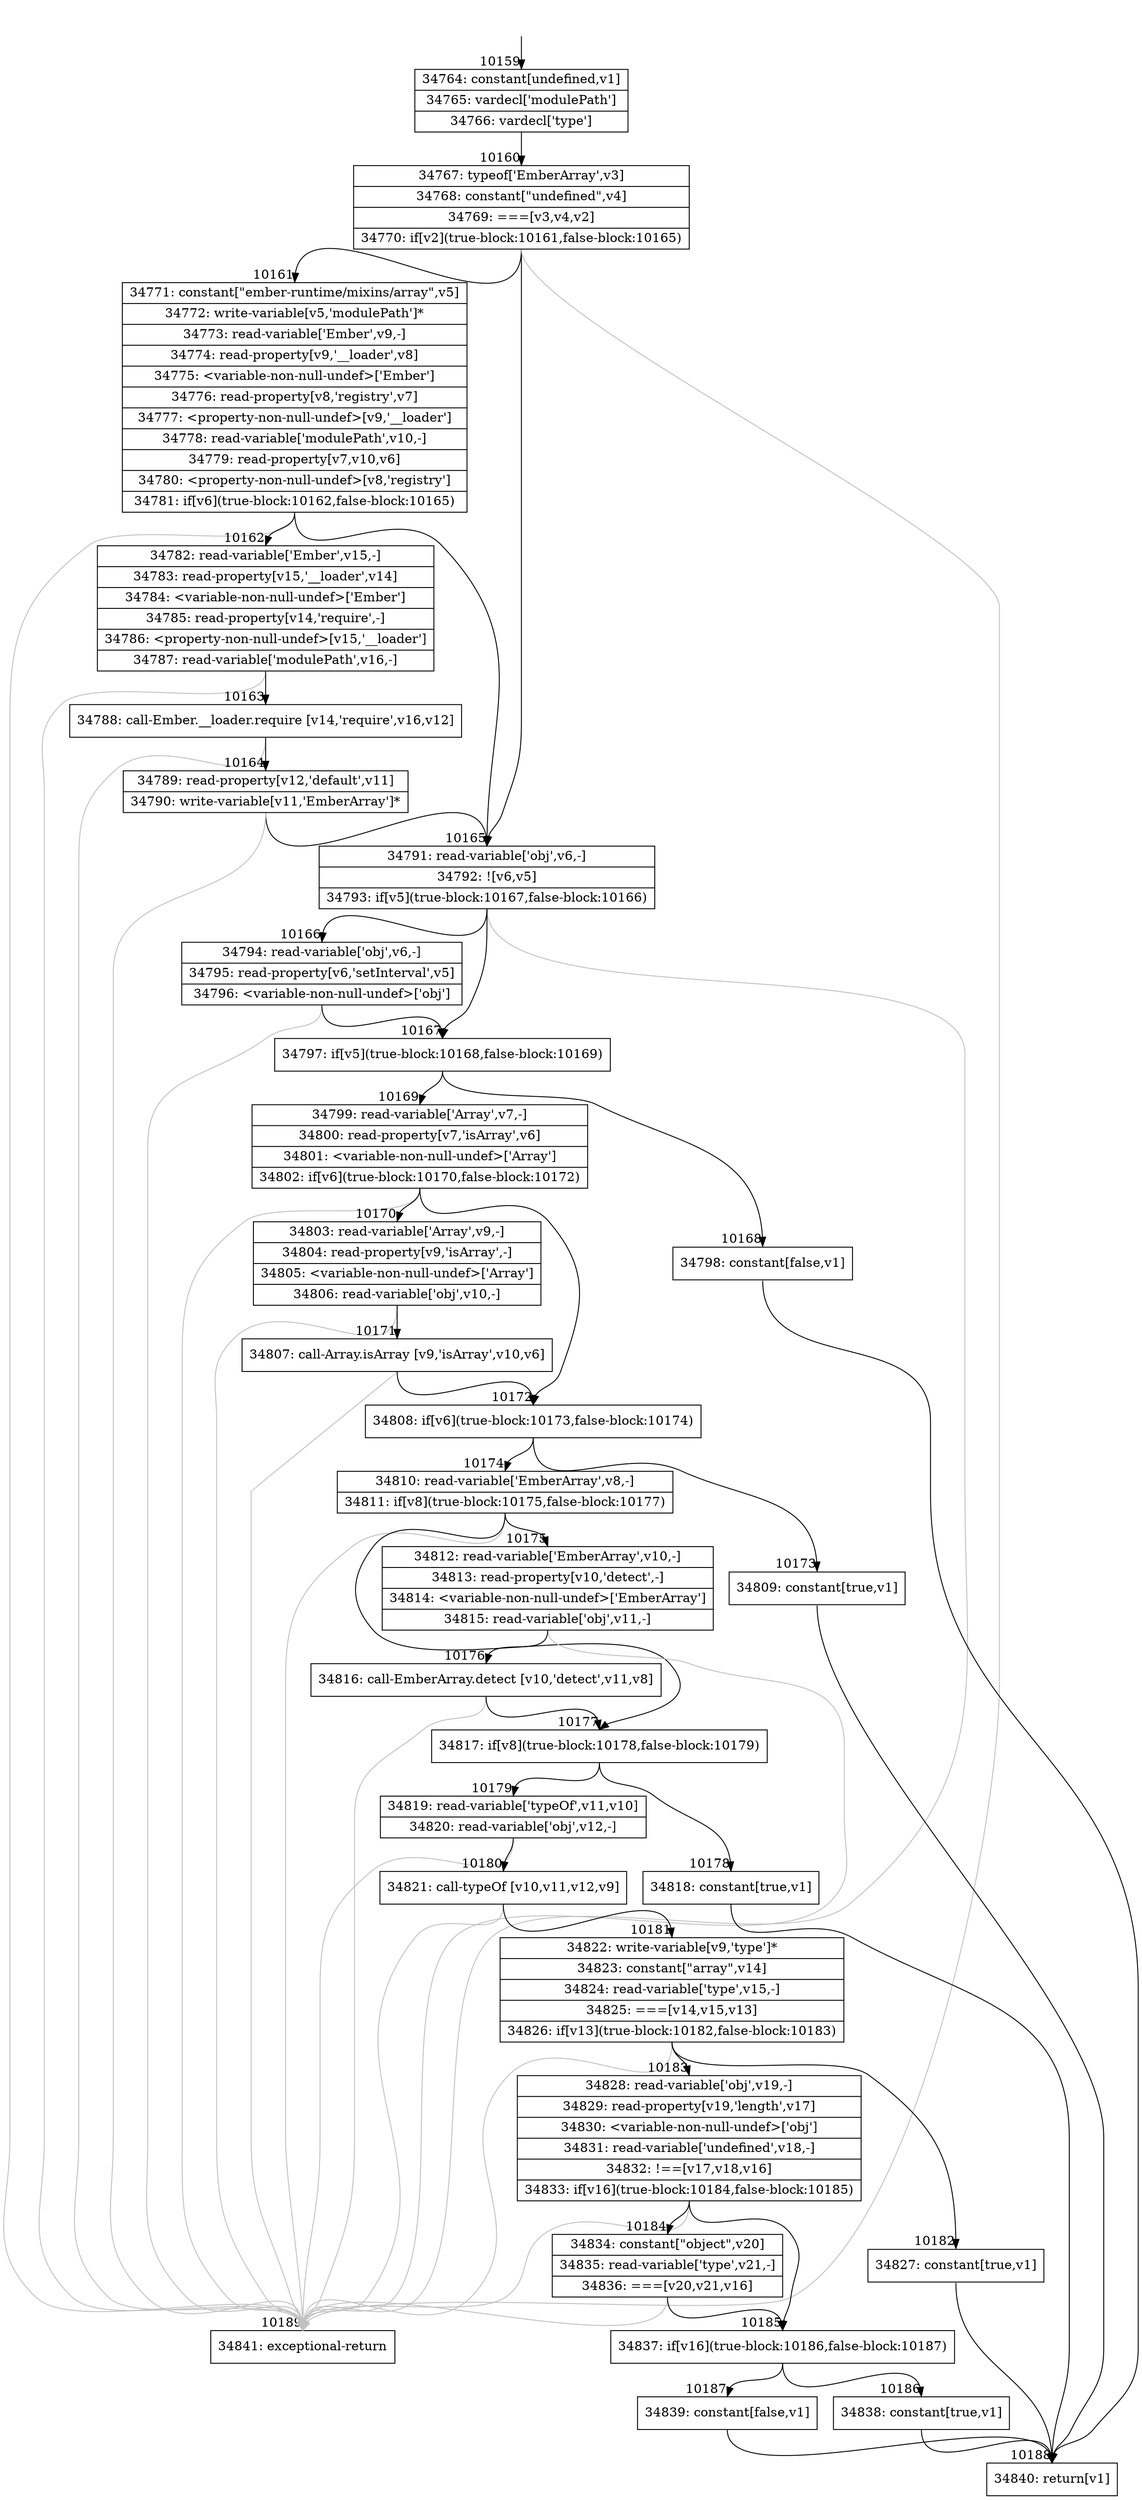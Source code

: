 digraph {
rankdir="TD"
BB_entry869[shape=none,label=""];
BB_entry869 -> BB10159 [tailport=s, headport=n, headlabel="    10159"]
BB10159 [shape=record label="{34764: constant[undefined,v1]|34765: vardecl['modulePath']|34766: vardecl['type']}" ] 
BB10159 -> BB10160 [tailport=s, headport=n, headlabel="      10160"]
BB10160 [shape=record label="{34767: typeof['EmberArray',v3]|34768: constant[\"undefined\",v4]|34769: ===[v3,v4,v2]|34770: if[v2](true-block:10161,false-block:10165)}" ] 
BB10160 -> BB10161 [tailport=s, headport=n, headlabel="      10161"]
BB10160 -> BB10165 [tailport=s, headport=n, headlabel="      10165"]
BB10160 -> BB10189 [tailport=s, headport=n, color=gray, headlabel="      10189"]
BB10161 [shape=record label="{34771: constant[\"ember-runtime/mixins/array\",v5]|34772: write-variable[v5,'modulePath']*|34773: read-variable['Ember',v9,-]|34774: read-property[v9,'__loader',v8]|34775: \<variable-non-null-undef\>['Ember']|34776: read-property[v8,'registry',v7]|34777: \<property-non-null-undef\>[v9,'__loader']|34778: read-variable['modulePath',v10,-]|34779: read-property[v7,v10,v6]|34780: \<property-non-null-undef\>[v8,'registry']|34781: if[v6](true-block:10162,false-block:10165)}" ] 
BB10161 -> BB10162 [tailport=s, headport=n, headlabel="      10162"]
BB10161 -> BB10165 [tailport=s, headport=n]
BB10161 -> BB10189 [tailport=s, headport=n, color=gray]
BB10162 [shape=record label="{34782: read-variable['Ember',v15,-]|34783: read-property[v15,'__loader',v14]|34784: \<variable-non-null-undef\>['Ember']|34785: read-property[v14,'require',-]|34786: \<property-non-null-undef\>[v15,'__loader']|34787: read-variable['modulePath',v16,-]}" ] 
BB10162 -> BB10163 [tailport=s, headport=n, headlabel="      10163"]
BB10162 -> BB10189 [tailport=s, headport=n, color=gray]
BB10163 [shape=record label="{34788: call-Ember.__loader.require [v14,'require',v16,v12]}" ] 
BB10163 -> BB10164 [tailport=s, headport=n, headlabel="      10164"]
BB10163 -> BB10189 [tailport=s, headport=n, color=gray]
BB10164 [shape=record label="{34789: read-property[v12,'default',v11]|34790: write-variable[v11,'EmberArray']*}" ] 
BB10164 -> BB10165 [tailport=s, headport=n]
BB10164 -> BB10189 [tailport=s, headport=n, color=gray]
BB10165 [shape=record label="{34791: read-variable['obj',v6,-]|34792: ![v6,v5]|34793: if[v5](true-block:10167,false-block:10166)}" ] 
BB10165 -> BB10167 [tailport=s, headport=n, headlabel="      10167"]
BB10165 -> BB10166 [tailport=s, headport=n, headlabel="      10166"]
BB10165 -> BB10189 [tailport=s, headport=n, color=gray]
BB10166 [shape=record label="{34794: read-variable['obj',v6,-]|34795: read-property[v6,'setInterval',v5]|34796: \<variable-non-null-undef\>['obj']}" ] 
BB10166 -> BB10167 [tailport=s, headport=n]
BB10166 -> BB10189 [tailport=s, headport=n, color=gray]
BB10167 [shape=record label="{34797: if[v5](true-block:10168,false-block:10169)}" ] 
BB10167 -> BB10168 [tailport=s, headport=n, headlabel="      10168"]
BB10167 -> BB10169 [tailport=s, headport=n, headlabel="      10169"]
BB10168 [shape=record label="{34798: constant[false,v1]}" ] 
BB10168 -> BB10188 [tailport=s, headport=n, headlabel="      10188"]
BB10169 [shape=record label="{34799: read-variable['Array',v7,-]|34800: read-property[v7,'isArray',v6]|34801: \<variable-non-null-undef\>['Array']|34802: if[v6](true-block:10170,false-block:10172)}" ] 
BB10169 -> BB10172 [tailport=s, headport=n, headlabel="      10172"]
BB10169 -> BB10170 [tailport=s, headport=n, headlabel="      10170"]
BB10169 -> BB10189 [tailport=s, headport=n, color=gray]
BB10170 [shape=record label="{34803: read-variable['Array',v9,-]|34804: read-property[v9,'isArray',-]|34805: \<variable-non-null-undef\>['Array']|34806: read-variable['obj',v10,-]}" ] 
BB10170 -> BB10171 [tailport=s, headport=n, headlabel="      10171"]
BB10170 -> BB10189 [tailport=s, headport=n, color=gray]
BB10171 [shape=record label="{34807: call-Array.isArray [v9,'isArray',v10,v6]}" ] 
BB10171 -> BB10172 [tailport=s, headport=n]
BB10171 -> BB10189 [tailport=s, headport=n, color=gray]
BB10172 [shape=record label="{34808: if[v6](true-block:10173,false-block:10174)}" ] 
BB10172 -> BB10173 [tailport=s, headport=n, headlabel="      10173"]
BB10172 -> BB10174 [tailport=s, headport=n, headlabel="      10174"]
BB10173 [shape=record label="{34809: constant[true,v1]}" ] 
BB10173 -> BB10188 [tailport=s, headport=n]
BB10174 [shape=record label="{34810: read-variable['EmberArray',v8,-]|34811: if[v8](true-block:10175,false-block:10177)}" ] 
BB10174 -> BB10177 [tailport=s, headport=n, headlabel="      10177"]
BB10174 -> BB10175 [tailport=s, headport=n, headlabel="      10175"]
BB10174 -> BB10189 [tailport=s, headport=n, color=gray]
BB10175 [shape=record label="{34812: read-variable['EmberArray',v10,-]|34813: read-property[v10,'detect',-]|34814: \<variable-non-null-undef\>['EmberArray']|34815: read-variable['obj',v11,-]}" ] 
BB10175 -> BB10176 [tailport=s, headport=n, headlabel="      10176"]
BB10175 -> BB10189 [tailport=s, headport=n, color=gray]
BB10176 [shape=record label="{34816: call-EmberArray.detect [v10,'detect',v11,v8]}" ] 
BB10176 -> BB10177 [tailport=s, headport=n]
BB10176 -> BB10189 [tailport=s, headport=n, color=gray]
BB10177 [shape=record label="{34817: if[v8](true-block:10178,false-block:10179)}" ] 
BB10177 -> BB10178 [tailport=s, headport=n, headlabel="      10178"]
BB10177 -> BB10179 [tailport=s, headport=n, headlabel="      10179"]
BB10178 [shape=record label="{34818: constant[true,v1]}" ] 
BB10178 -> BB10188 [tailport=s, headport=n]
BB10179 [shape=record label="{34819: read-variable['typeOf',v11,v10]|34820: read-variable['obj',v12,-]}" ] 
BB10179 -> BB10180 [tailport=s, headport=n, headlabel="      10180"]
BB10179 -> BB10189 [tailport=s, headport=n, color=gray]
BB10180 [shape=record label="{34821: call-typeOf [v10,v11,v12,v9]}" ] 
BB10180 -> BB10181 [tailport=s, headport=n, headlabel="      10181"]
BB10180 -> BB10189 [tailport=s, headport=n, color=gray]
BB10181 [shape=record label="{34822: write-variable[v9,'type']*|34823: constant[\"array\",v14]|34824: read-variable['type',v15,-]|34825: ===[v14,v15,v13]|34826: if[v13](true-block:10182,false-block:10183)}" ] 
BB10181 -> BB10182 [tailport=s, headport=n, headlabel="      10182"]
BB10181 -> BB10183 [tailport=s, headport=n, headlabel="      10183"]
BB10181 -> BB10189 [tailport=s, headport=n, color=gray]
BB10182 [shape=record label="{34827: constant[true,v1]}" ] 
BB10182 -> BB10188 [tailport=s, headport=n]
BB10183 [shape=record label="{34828: read-variable['obj',v19,-]|34829: read-property[v19,'length',v17]|34830: \<variable-non-null-undef\>['obj']|34831: read-variable['undefined',v18,-]|34832: !==[v17,v18,v16]|34833: if[v16](true-block:10184,false-block:10185)}" ] 
BB10183 -> BB10185 [tailport=s, headport=n, headlabel="      10185"]
BB10183 -> BB10184 [tailport=s, headport=n, headlabel="      10184"]
BB10183 -> BB10189 [tailport=s, headport=n, color=gray]
BB10184 [shape=record label="{34834: constant[\"object\",v20]|34835: read-variable['type',v21,-]|34836: ===[v20,v21,v16]}" ] 
BB10184 -> BB10185 [tailport=s, headport=n]
BB10184 -> BB10189 [tailport=s, headport=n, color=gray]
BB10185 [shape=record label="{34837: if[v16](true-block:10186,false-block:10187)}" ] 
BB10185 -> BB10186 [tailport=s, headport=n, headlabel="      10186"]
BB10185 -> BB10187 [tailport=s, headport=n, headlabel="      10187"]
BB10186 [shape=record label="{34838: constant[true,v1]}" ] 
BB10186 -> BB10188 [tailport=s, headport=n]
BB10187 [shape=record label="{34839: constant[false,v1]}" ] 
BB10187 -> BB10188 [tailport=s, headport=n]
BB10188 [shape=record label="{34840: return[v1]}" ] 
BB10189 [shape=record label="{34841: exceptional-return}" ] 
//#$~ 18355
}
